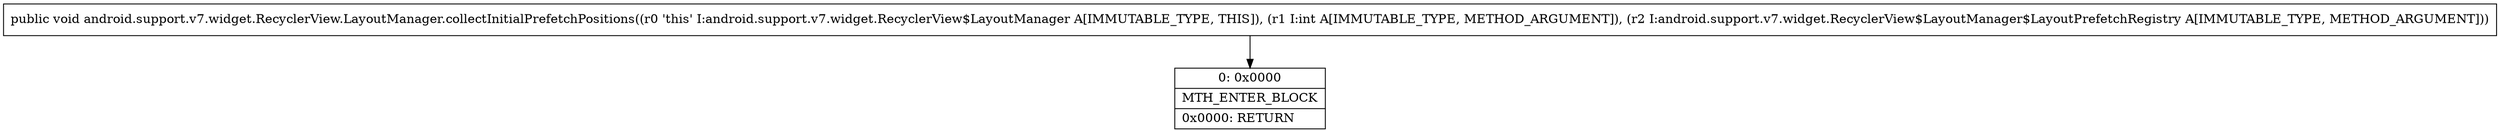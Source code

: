 digraph "CFG forandroid.support.v7.widget.RecyclerView.LayoutManager.collectInitialPrefetchPositions(ILandroid\/support\/v7\/widget\/RecyclerView$LayoutManager$LayoutPrefetchRegistry;)V" {
Node_0 [shape=record,label="{0\:\ 0x0000|MTH_ENTER_BLOCK\l|0x0000: RETURN   \l}"];
MethodNode[shape=record,label="{public void android.support.v7.widget.RecyclerView.LayoutManager.collectInitialPrefetchPositions((r0 'this' I:android.support.v7.widget.RecyclerView$LayoutManager A[IMMUTABLE_TYPE, THIS]), (r1 I:int A[IMMUTABLE_TYPE, METHOD_ARGUMENT]), (r2 I:android.support.v7.widget.RecyclerView$LayoutManager$LayoutPrefetchRegistry A[IMMUTABLE_TYPE, METHOD_ARGUMENT])) }"];
MethodNode -> Node_0;
}

